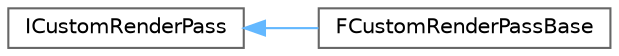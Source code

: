 digraph "Graphical Class Hierarchy"
{
 // INTERACTIVE_SVG=YES
 // LATEX_PDF_SIZE
  bgcolor="transparent";
  edge [fontname=Helvetica,fontsize=10,labelfontname=Helvetica,labelfontsize=10];
  node [fontname=Helvetica,fontsize=10,shape=box,height=0.2,width=0.4];
  rankdir="LR";
  Node0 [id="Node000000",label="ICustomRenderPass",height=0.2,width=0.4,color="grey40", fillcolor="white", style="filled",URL="$dd/dd1/classICustomRenderPass.html",tooltip="Base interface to implement for FCustomRenderPassBase."];
  Node0 -> Node1 [id="edge5368_Node000000_Node000001",dir="back",color="steelblue1",style="solid",tooltip=" "];
  Node1 [id="Node000001",label="FCustomRenderPassBase",height=0.2,width=0.4,color="grey40", fillcolor="white", style="filled",URL="$d0/dcc/classFCustomRenderPassBase.html",tooltip="Base class of the custom render pass."];
}
